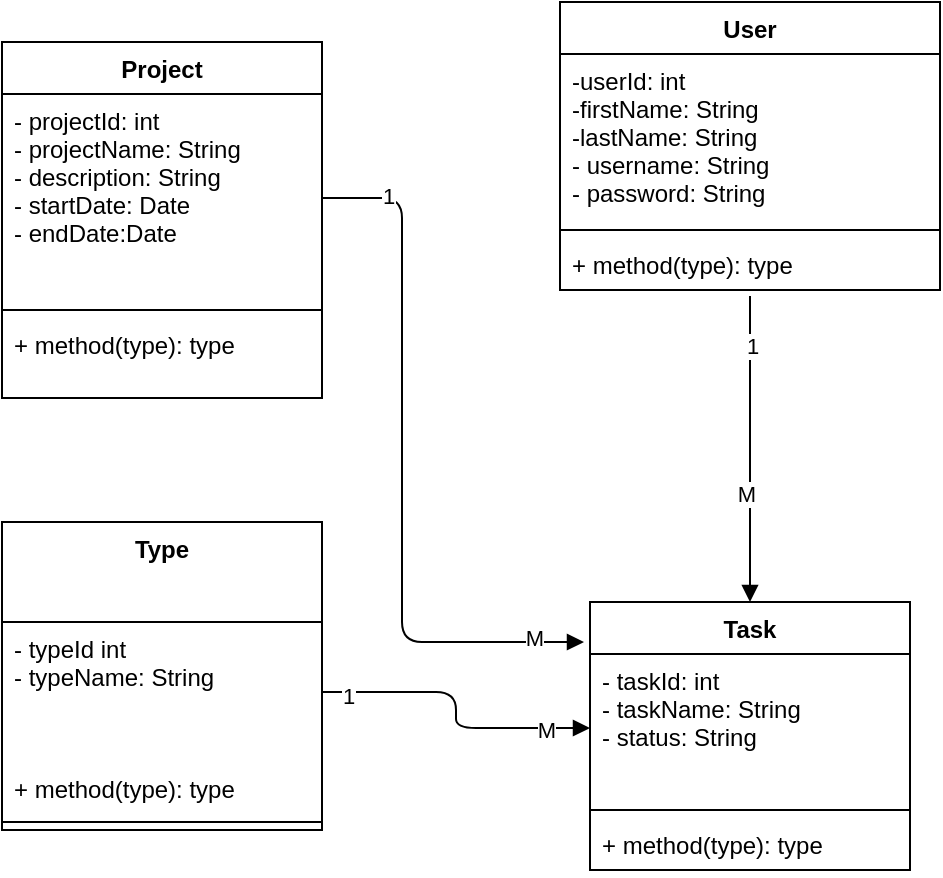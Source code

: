 <mxfile version="13.6.4" type="device"><diagram id="Pu5bQ5eoUZ4vIMERtj4d" name="Page-1"><mxGraphModel dx="1038" dy="548" grid="1" gridSize="10" guides="1" tooltips="1" connect="1" arrows="1" fold="1" page="1" pageScale="1" pageWidth="827" pageHeight="1169" math="0" shadow="0"><root><mxCell id="0"/><mxCell id="1" parent="0"/><mxCell id="fuwOek-V1CN3nwjnwPD7-1" value="Project" style="swimlane;fontStyle=1;align=center;verticalAlign=top;childLayout=stackLayout;horizontal=1;startSize=26;horizontalStack=0;resizeParent=1;resizeParentMax=0;resizeLast=0;collapsible=1;marginBottom=0;" parent="1" vertex="1"><mxGeometry x="40" y="40" width="160" height="178" as="geometry"/></mxCell><mxCell id="fuwOek-V1CN3nwjnwPD7-2" value="- projectId: int&#10;- projectName: String&#10;- description: String&#10;- startDate: Date&#10;- endDate:Date&#10;" style="text;strokeColor=none;fillColor=none;align=left;verticalAlign=top;spacingLeft=4;spacingRight=4;overflow=hidden;rotatable=0;points=[[0,0.5],[1,0.5]];portConstraint=eastwest;" parent="fuwOek-V1CN3nwjnwPD7-1" vertex="1"><mxGeometry y="26" width="160" height="104" as="geometry"/></mxCell><mxCell id="fuwOek-V1CN3nwjnwPD7-3" value="" style="line;strokeWidth=1;fillColor=none;align=left;verticalAlign=middle;spacingTop=-1;spacingLeft=3;spacingRight=3;rotatable=0;labelPosition=right;points=[];portConstraint=eastwest;" parent="fuwOek-V1CN3nwjnwPD7-1" vertex="1"><mxGeometry y="130" width="160" height="8" as="geometry"/></mxCell><mxCell id="fuwOek-V1CN3nwjnwPD7-4" value="+ method(type): type" style="text;strokeColor=none;fillColor=none;align=left;verticalAlign=top;spacingLeft=4;spacingRight=4;overflow=hidden;rotatable=0;points=[[0,0.5],[1,0.5]];portConstraint=eastwest;" parent="fuwOek-V1CN3nwjnwPD7-1" vertex="1"><mxGeometry y="138" width="160" height="40" as="geometry"/></mxCell><mxCell id="fuwOek-V1CN3nwjnwPD7-13" value="Type" style="swimlane;fontStyle=1;align=center;verticalAlign=top;childLayout=stackLayout;horizontal=1;startSize=50;horizontalStack=0;resizeParent=1;resizeParentMax=0;resizeLast=0;collapsible=1;marginBottom=0;" parent="1" vertex="1"><mxGeometry x="40" y="280" width="160" height="154" as="geometry"/></mxCell><mxCell id="fuwOek-V1CN3nwjnwPD7-14" value="- typeId int&#10;- typeName: String" style="text;strokeColor=none;fillColor=none;align=left;verticalAlign=top;spacingLeft=4;spacingRight=4;overflow=hidden;rotatable=0;points=[[0,0.5],[1,0.5]];portConstraint=eastwest;" parent="fuwOek-V1CN3nwjnwPD7-13" vertex="1"><mxGeometry y="50" width="160" height="70" as="geometry"/></mxCell><mxCell id="fuwOek-V1CN3nwjnwPD7-16" value="+ method(type): type" style="text;strokeColor=none;fillColor=none;align=left;verticalAlign=top;spacingLeft=4;spacingRight=4;overflow=hidden;rotatable=0;points=[[0,0.5],[1,0.5]];portConstraint=eastwest;" parent="fuwOek-V1CN3nwjnwPD7-13" vertex="1"><mxGeometry y="120" width="160" height="26" as="geometry"/></mxCell><mxCell id="fuwOek-V1CN3nwjnwPD7-15" value="" style="line;strokeWidth=1;fillColor=none;align=left;verticalAlign=middle;spacingTop=-1;spacingLeft=3;spacingRight=3;rotatable=0;labelPosition=right;points=[];portConstraint=eastwest;" parent="fuwOek-V1CN3nwjnwPD7-13" vertex="1"><mxGeometry y="146" width="160" height="8" as="geometry"/></mxCell><mxCell id="fuwOek-V1CN3nwjnwPD7-20" value="" style="endArrow=block;endFill=1;html=1;edgeStyle=orthogonalEdgeStyle;align=left;verticalAlign=top;entryX=0.5;entryY=0;entryDx=0;entryDy=0;" parent="1" target="fuwOek-V1CN3nwjnwPD7-9" edge="1"><mxGeometry x="-1" relative="1" as="geometry"><mxPoint x="414" y="167" as="sourcePoint"/><mxPoint x="470" y="210" as="targetPoint"/><Array as="points"><mxPoint x="414" y="167"/></Array></mxGeometry></mxCell><mxCell id="mMirkpKxF-etBL5rOR60-1" value="1" style="edgeLabel;html=1;align=center;verticalAlign=middle;resizable=0;points=[];" vertex="1" connectable="0" parent="fuwOek-V1CN3nwjnwPD7-20"><mxGeometry x="-0.677" y="1" relative="1" as="geometry"><mxPoint as="offset"/></mxGeometry></mxCell><mxCell id="mMirkpKxF-etBL5rOR60-2" value="M" style="edgeLabel;html=1;align=center;verticalAlign=middle;resizable=0;points=[];" vertex="1" connectable="0" parent="fuwOek-V1CN3nwjnwPD7-20"><mxGeometry x="0.29" y="-2" relative="1" as="geometry"><mxPoint as="offset"/></mxGeometry></mxCell><mxCell id="fuwOek-V1CN3nwjnwPD7-23" value="" style="endArrow=block;endFill=1;html=1;edgeStyle=orthogonalEdgeStyle;align=left;verticalAlign=top;entryX=0;entryY=0.5;entryDx=0;entryDy=0;exitX=1;exitY=0.5;exitDx=0;exitDy=0;" parent="1" source="fuwOek-V1CN3nwjnwPD7-14" target="fuwOek-V1CN3nwjnwPD7-10" edge="1"><mxGeometry x="-1" relative="1" as="geometry"><mxPoint x="230" y="371.5" as="sourcePoint"/><mxPoint x="390" y="371.5" as="targetPoint"/></mxGeometry></mxCell><mxCell id="mMirkpKxF-etBL5rOR60-5" value="M" style="edgeLabel;html=1;align=center;verticalAlign=middle;resizable=0;points=[];" vertex="1" connectable="0" parent="fuwOek-V1CN3nwjnwPD7-23"><mxGeometry x="0.704" y="-1" relative="1" as="geometry"><mxPoint as="offset"/></mxGeometry></mxCell><mxCell id="mMirkpKxF-etBL5rOR60-7" value="1" style="edgeLabel;html=1;align=center;verticalAlign=middle;resizable=0;points=[];" vertex="1" connectable="0" parent="fuwOek-V1CN3nwjnwPD7-23"><mxGeometry x="-0.835" y="-2" relative="1" as="geometry"><mxPoint as="offset"/></mxGeometry></mxCell><mxCell id="fuwOek-V1CN3nwjnwPD7-17" value="" style="endArrow=block;endFill=1;html=1;edgeStyle=orthogonalEdgeStyle;align=left;verticalAlign=top;exitX=1;exitY=0.5;exitDx=0;exitDy=0;" parent="1" edge="1" source="fuwOek-V1CN3nwjnwPD7-2"><mxGeometry x="1" y="-68" relative="1" as="geometry"><mxPoint x="200" y="118" as="sourcePoint"/><mxPoint x="331" y="340" as="targetPoint"/><mxPoint as="offset"/><Array as="points"><mxPoint x="240" y="118"/><mxPoint x="240" y="340"/><mxPoint x="331" y="340"/></Array></mxGeometry></mxCell><mxCell id="mMirkpKxF-etBL5rOR60-3" value="1" style="edgeLabel;html=1;align=center;verticalAlign=middle;resizable=0;points=[];" vertex="1" connectable="0" parent="fuwOek-V1CN3nwjnwPD7-17"><mxGeometry x="-0.812" y="1" relative="1" as="geometry"><mxPoint as="offset"/></mxGeometry></mxCell><mxCell id="mMirkpKxF-etBL5rOR60-4" value="M" style="edgeLabel;html=1;align=center;verticalAlign=middle;resizable=0;points=[];" vertex="1" connectable="0" parent="fuwOek-V1CN3nwjnwPD7-17"><mxGeometry x="0.858" y="2" relative="1" as="geometry"><mxPoint as="offset"/></mxGeometry></mxCell><mxCell id="fuwOek-V1CN3nwjnwPD7-9" value="Task" style="swimlane;fontStyle=1;align=center;verticalAlign=top;childLayout=stackLayout;horizontal=1;startSize=26;horizontalStack=0;resizeParent=1;resizeParentMax=0;resizeLast=0;collapsible=1;marginBottom=0;" parent="1" vertex="1"><mxGeometry x="334" y="320" width="160" height="134" as="geometry"/></mxCell><mxCell id="fuwOek-V1CN3nwjnwPD7-10" value="- taskId: int&#10;- taskName: String&#10;- status: String" style="text;strokeColor=none;fillColor=none;align=left;verticalAlign=top;spacingLeft=4;spacingRight=4;overflow=hidden;rotatable=0;points=[[0,0.5],[1,0.5]];portConstraint=eastwest;" parent="fuwOek-V1CN3nwjnwPD7-9" vertex="1"><mxGeometry y="26" width="160" height="74" as="geometry"/></mxCell><mxCell id="fuwOek-V1CN3nwjnwPD7-11" value="" style="line;strokeWidth=1;fillColor=none;align=left;verticalAlign=middle;spacingTop=-1;spacingLeft=3;spacingRight=3;rotatable=0;labelPosition=right;points=[];portConstraint=eastwest;" parent="fuwOek-V1CN3nwjnwPD7-9" vertex="1"><mxGeometry y="100" width="160" height="8" as="geometry"/></mxCell><mxCell id="fuwOek-V1CN3nwjnwPD7-12" value="+ method(type): type" style="text;strokeColor=none;fillColor=none;align=left;verticalAlign=top;spacingLeft=4;spacingRight=4;overflow=hidden;rotatable=0;points=[[0,0.5],[1,0.5]];portConstraint=eastwest;" parent="fuwOek-V1CN3nwjnwPD7-9" vertex="1"><mxGeometry y="108" width="160" height="26" as="geometry"/></mxCell><mxCell id="fuwOek-V1CN3nwjnwPD7-5" value="User" style="swimlane;fontStyle=1;align=center;verticalAlign=top;childLayout=stackLayout;horizontal=1;startSize=26;horizontalStack=0;resizeParent=1;resizeParentMax=0;resizeLast=0;collapsible=1;marginBottom=0;" parent="1" vertex="1"><mxGeometry x="319" y="20" width="190" height="144" as="geometry"/></mxCell><mxCell id="fuwOek-V1CN3nwjnwPD7-6" value="-userId: int&#10;-firstName: String&#10;-lastName: String&#10;- username: String&#10;- password: String" style="text;strokeColor=none;fillColor=none;align=left;verticalAlign=top;spacingLeft=4;spacingRight=4;overflow=hidden;rotatable=0;points=[[0,0.5],[1,0.5]];portConstraint=eastwest;" parent="fuwOek-V1CN3nwjnwPD7-5" vertex="1"><mxGeometry y="26" width="190" height="84" as="geometry"/></mxCell><mxCell id="fuwOek-V1CN3nwjnwPD7-7" value="" style="line;strokeWidth=1;fillColor=none;align=left;verticalAlign=middle;spacingTop=-1;spacingLeft=3;spacingRight=3;rotatable=0;labelPosition=right;points=[];portConstraint=eastwest;" parent="fuwOek-V1CN3nwjnwPD7-5" vertex="1"><mxGeometry y="110" width="190" height="8" as="geometry"/></mxCell><mxCell id="fuwOek-V1CN3nwjnwPD7-8" value="+ method(type): type" style="text;strokeColor=none;fillColor=none;align=left;verticalAlign=top;spacingLeft=4;spacingRight=4;overflow=hidden;rotatable=0;points=[[0,0.5],[1,0.5]];portConstraint=eastwest;" parent="fuwOek-V1CN3nwjnwPD7-5" vertex="1"><mxGeometry y="118" width="190" height="26" as="geometry"/></mxCell></root></mxGraphModel></diagram></mxfile>
